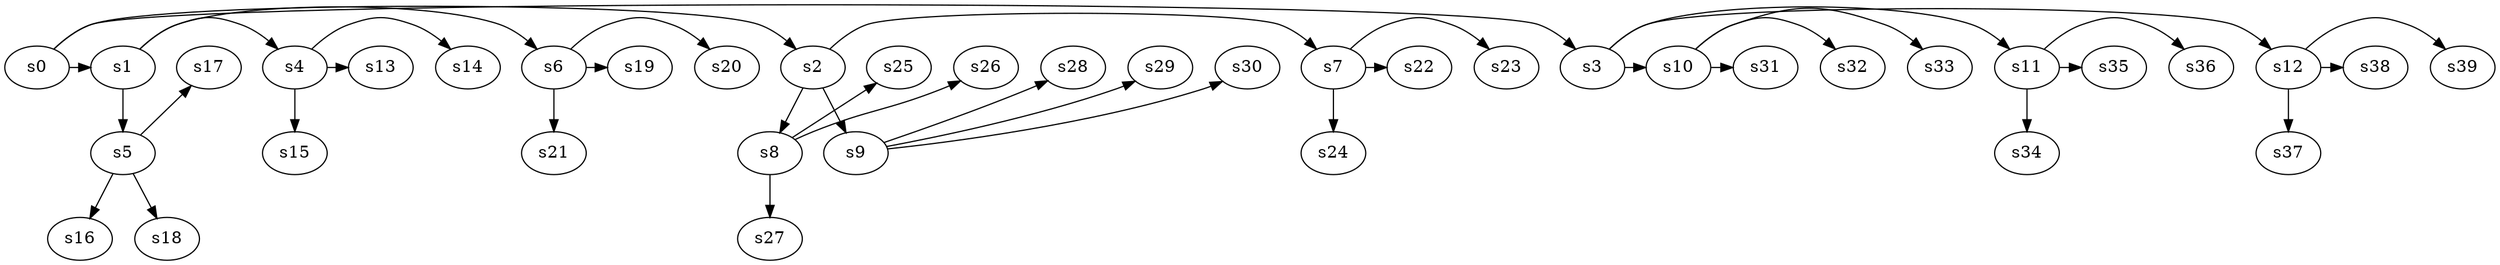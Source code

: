 digraph game_0285_branch_4_3 {
    s0 [name="s0", player=0, target=1];
    s1 [name="s1", player=0];
    s2 [name="s2", player=0];
    s3 [name="s3", player=1];
    s4 [name="s4", player=0];
    s5 [name="s5", player=0];
    s6 [name="s6", player=1, target=1];
    s7 [name="s7", player=1];
    s8 [name="s8", player=1];
    s9 [name="s9", player=0, target=1];
    s10 [name="s10", player=0];
    s11 [name="s11", player=0, target=1];
    s12 [name="s12", player=0, target=1];
    s13 [name="s13", player=0];
    s14 [name="s14", player=1];
    s15 [name="s15", player=1];
    s16 [name="s16", player=1];
    s17 [name="s17", player=0];
    s18 [name="s18", player=1, target=1];
    s19 [name="s19", player=0];
    s20 [name="s20", player=1, target=1];
    s21 [name="s21", player=0];
    s22 [name="s22", player=0];
    s23 [name="s23", player=1];
    s24 [name="s24", player=1];
    s25 [name="s25", player=1];
    s26 [name="s26", player=1];
    s27 [name="s27", player=1, target=1];
    s28 [name="s28", player=0, target=1];
    s29 [name="s29", player=1];
    s30 [name="s30", player=0, target=1];
    s31 [name="s31", player=0, target=1];
    s32 [name="s32", player=1];
    s33 [name="s33", player=0];
    s34 [name="s34", player=0];
    s35 [name="s35", player=0];
    s36 [name="s36", player=1];
    s37 [name="s37", player=0];
    s38 [name="s38", player=1, target=1];
    s39 [name="s39", player=1];

    s0 -> s1 [constraint="time == 3 || time == 10 || time == 14"];
    s0 -> s2 [constraint="time % 5 == 1"];
    s0 -> s3 [constraint="time % 4 == 1"];
    s1 -> s4 [constraint="!(time % 3 == 0)"];
    s1 -> s5;
    s1 -> s6 [constraint="time == 14"];
    s2 -> s7 [constraint="time % 3 == 0"];
    s2 -> s8;
    s2 -> s9;
    s3 -> s10 [constraint="time == 9 || time == 10"];
    s3 -> s11 [constraint="time % 4 == 0 || time % 3 == 1"];
    s3 -> s12 [constraint="time == 0 || time == 3 || time == 11"];
    s4 -> s13 [constraint="time == 0 || time == 5 || time == 11 || time == 12"];
    s4 -> s14 [constraint="time == 3 || time == 4 || time == 10"];
    s4 -> s15;
    s5 -> s16;
    s5 -> s17 [constraint="time == 7 || time == 13"];
    s5 -> s18;
    s6 -> s19 [constraint="time == 2 || time == 14"];
    s6 -> s20 [constraint="time == 4 || time == 10"];
    s6 -> s21;
    s7 -> s22 [constraint="time == 7"];
    s7 -> s23 [constraint="time % 2 == 1"];
    s7 -> s24;
    s8 -> s25 [constraint="time % 3 == 0"];
    s8 -> s26 [constraint="time == 13"];
    s8 -> s27;
    s9 -> s28 [constraint="!(time % 3 == 0)"];
    s9 -> s29 [constraint="time % 3 == 2"];
    s9 -> s30 [constraint="time == 2 || time == 12 || time == 14"];
    s10 -> s31 [constraint="time == 0 || time == 2 || time == 5 || time == 14"];
    s10 -> s32 [constraint="!(time % 4 == 0)"];
    s10 -> s33 [constraint="time == 1 || time == 3 || time == 4 || time == 6"];
    s11 -> s34;
    s11 -> s35 [constraint="time % 5 == 4"];
    s11 -> s36 [constraint="time == 4 || time == 7"];
    s12 -> s37;
    s12 -> s38 [constraint="time % 3 == 2"];
    s12 -> s39 [constraint="time % 3 == 0"];
}
